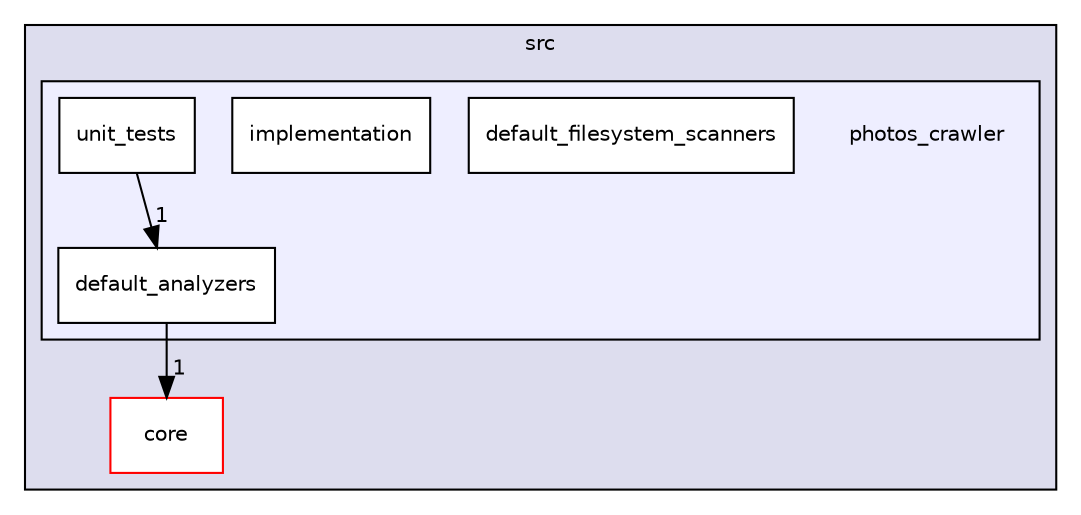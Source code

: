 digraph "src/photos_crawler" {
  compound=true
  node [ fontsize="10", fontname="Helvetica"];
  edge [ labelfontsize="10", labelfontname="Helvetica"];
  subgraph clusterdir_68267d1309a1af8e8297ef4c3efbcdba {
    graph [ bgcolor="#ddddee", pencolor="black", label="src" fontname="Helvetica", fontsize="10", URL="dir_68267d1309a1af8e8297ef4c3efbcdba.html"]
  dir_aebb8dcc11953d78e620bbef0b9e2183 [shape=box label="core" fillcolor="white" style="filled" color="red" URL="dir_aebb8dcc11953d78e620bbef0b9e2183.html"];
  subgraph clusterdir_cd4256b70439b2dfe0a5064303101a2f {
    graph [ bgcolor="#eeeeff", pencolor="black", label="" URL="dir_cd4256b70439b2dfe0a5064303101a2f.html"];
    dir_cd4256b70439b2dfe0a5064303101a2f [shape=plaintext label="photos_crawler"];
  dir_a4daa968ded54f637a9a9549bb561c0e [shape=box label="default_analyzers" fillcolor="white" style="filled" URL="dir_a4daa968ded54f637a9a9549bb561c0e.html"];
  dir_c12d35f663d42c53e955b8837946824c [shape=box label="default_filesystem_scanners" fillcolor="white" style="filled" URL="dir_c12d35f663d42c53e955b8837946824c.html"];
  dir_f6398da6a868769a30a502ede10575ff [shape=box label="implementation" fillcolor="white" style="filled" URL="dir_f6398da6a868769a30a502ede10575ff.html"];
  dir_c36e4ed7edc87bcd063743fc5f10f6d8 [shape=box label="unit_tests" fillcolor="white" style="filled" URL="dir_c36e4ed7edc87bcd063743fc5f10f6d8.html"];
  }
  }
  dir_a4daa968ded54f637a9a9549bb561c0e->dir_aebb8dcc11953d78e620bbef0b9e2183 [headlabel="1", labeldistance=1.5 headhref="dir_000041_000001.html"];
  dir_c36e4ed7edc87bcd063743fc5f10f6d8->dir_a4daa968ded54f637a9a9549bb561c0e [headlabel="1", labeldistance=1.5 headhref="dir_000044_000041.html"];
}
